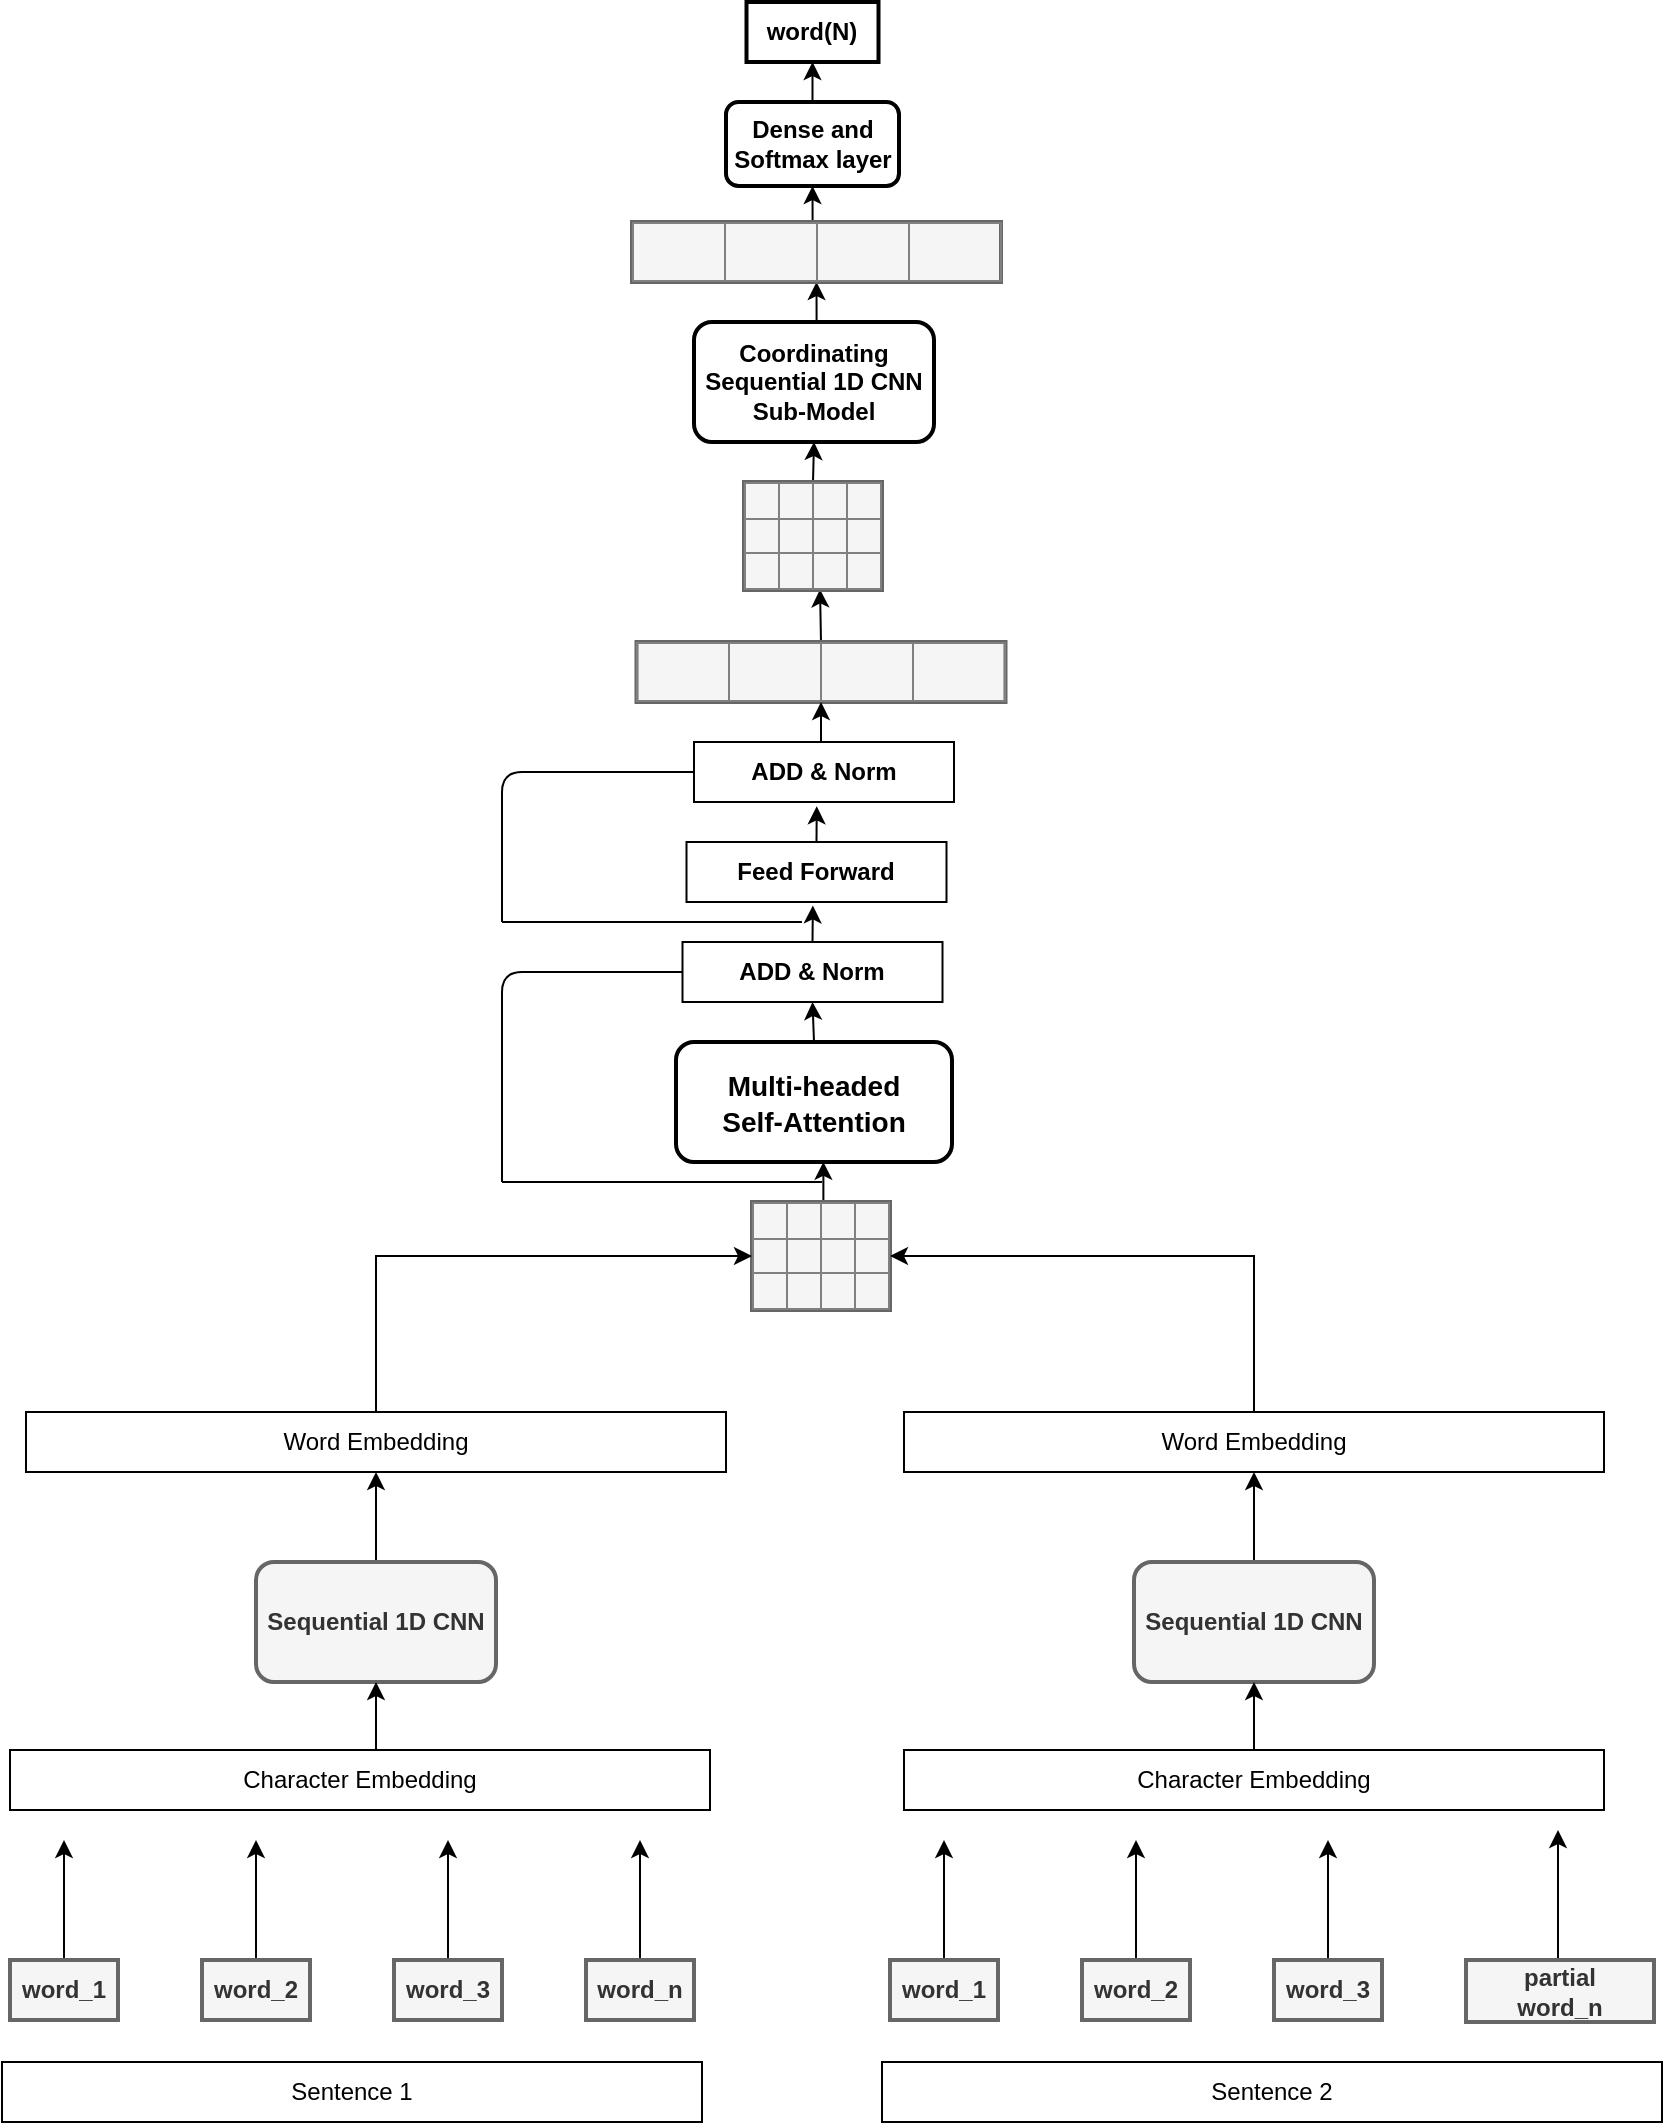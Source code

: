 <mxfile version="14.4.6" type="github"><diagram id="SM_Q5eSjHwdE_SSyR6Np" name="Page-1"><mxGraphModel dx="1422" dy="794" grid="1" gridSize="10" guides="1" tooltips="1" connect="1" arrows="1" fold="1" page="1" pageScale="1" pageWidth="850" pageHeight="1100" math="0" shadow="0"><root><mxCell id="0"/><mxCell id="1" parent="0"/><mxCell id="ckJekL0X3AVqvbJUUeyT-3" style="edgeStyle=orthogonalEdgeStyle;rounded=0;orthogonalLoop=1;jettySize=auto;html=1;" parent="1" source="ckJekL0X3AVqvbJUUeyT-4" edge="1"><mxGeometry relative="1" as="geometry"><mxPoint x="141" y="939" as="targetPoint"/></mxGeometry></mxCell><mxCell id="ckJekL0X3AVqvbJUUeyT-4" value="&lt;b&gt;word_1&lt;/b&gt;" style="rounded=0;whiteSpace=wrap;html=1;strokeWidth=2;fillColor=#f5f5f5;strokeColor=#666666;fontColor=#333333;" parent="1" vertex="1"><mxGeometry x="114" y="999" width="54" height="30" as="geometry"/></mxCell><mxCell id="ckJekL0X3AVqvbJUUeyT-5" style="edgeStyle=orthogonalEdgeStyle;rounded=0;orthogonalLoop=1;jettySize=auto;html=1;" parent="1" source="ckJekL0X3AVqvbJUUeyT-6" edge="1"><mxGeometry relative="1" as="geometry"><mxPoint x="237" y="939" as="targetPoint"/></mxGeometry></mxCell><mxCell id="ckJekL0X3AVqvbJUUeyT-6" value="&lt;b&gt;word_2&lt;/b&gt;" style="rounded=0;whiteSpace=wrap;html=1;strokeWidth=2;fillColor=#f5f5f5;strokeColor=#666666;fontColor=#333333;" parent="1" vertex="1"><mxGeometry x="210" y="999" width="54" height="30" as="geometry"/></mxCell><mxCell id="ckJekL0X3AVqvbJUUeyT-7" style="edgeStyle=orthogonalEdgeStyle;rounded=0;orthogonalLoop=1;jettySize=auto;html=1;entryX=0.5;entryY=1;entryDx=0;entryDy=0;" parent="1" source="ckJekL0X3AVqvbJUUeyT-8" edge="1"><mxGeometry relative="1" as="geometry"><mxPoint x="333" y="939" as="targetPoint"/></mxGeometry></mxCell><mxCell id="ckJekL0X3AVqvbJUUeyT-8" value="&lt;b&gt;word_3&lt;/b&gt;" style="rounded=0;whiteSpace=wrap;html=1;strokeWidth=2;fillColor=#f5f5f5;strokeColor=#666666;fontColor=#333333;" parent="1" vertex="1"><mxGeometry x="306" y="999" width="54" height="30" as="geometry"/></mxCell><mxCell id="ckJekL0X3AVqvbJUUeyT-9" style="edgeStyle=orthogonalEdgeStyle;rounded=0;orthogonalLoop=1;jettySize=auto;html=1;" parent="1" source="ckJekL0X3AVqvbJUUeyT-10" edge="1"><mxGeometry relative="1" as="geometry"><mxPoint x="429.0" y="939" as="targetPoint"/></mxGeometry></mxCell><mxCell id="ckJekL0X3AVqvbJUUeyT-10" value="&lt;b&gt;word_n&lt;/b&gt;" style="rounded=0;whiteSpace=wrap;html=1;strokeWidth=2;fillColor=#f5f5f5;strokeColor=#666666;fontColor=#333333;" parent="1" vertex="1"><mxGeometry x="402" y="999" width="54" height="30" as="geometry"/></mxCell><mxCell id="PcWaQOc1SbcW09bym0dc-36" style="edgeStyle=orthogonalEdgeStyle;rounded=0;orthogonalLoop=1;jettySize=auto;html=1;exitX=0.5;exitY=0;exitDx=0;exitDy=0;entryX=0.5;entryY=1;entryDx=0;entryDy=0;" parent="1" source="ckJekL0X3AVqvbJUUeyT-12" target="PcWaQOc1SbcW09bym0dc-21" edge="1"><mxGeometry relative="1" as="geometry"/></mxCell><mxCell id="ckJekL0X3AVqvbJUUeyT-12" value="&lt;b&gt;Sequential 1D CNN&lt;br&gt;&lt;/b&gt;" style="rounded=1;whiteSpace=wrap;html=1;strokeWidth=2;fillColor=#f5f5f5;strokeColor=#666666;fontColor=#333333;" parent="1" vertex="1"><mxGeometry x="237" y="800" width="120" height="60" as="geometry"/></mxCell><mxCell id="PcWaQOc1SbcW09bym0dc-38" style="edgeStyle=orthogonalEdgeStyle;rounded=0;orthogonalLoop=1;jettySize=auto;html=1;exitX=0.5;exitY=0;exitDx=0;exitDy=0;entryX=0.534;entryY=0.999;entryDx=0;entryDy=0;entryPerimeter=0;" parent="1" source="ckJekL0X3AVqvbJUUeyT-14" target="ckJekL0X3AVqvbJUUeyT-54" edge="1"><mxGeometry relative="1" as="geometry"/></mxCell><mxCell id="ckJekL0X3AVqvbJUUeyT-14" value="&lt;table border=&quot;1&quot; width=&quot;100%&quot; style=&quot;width: 100% ; height: 100% ; border-collapse: collapse&quot;&gt;&lt;tbody&gt;&lt;tr&gt;&lt;td align=&quot;center&quot;&gt;&lt;/td&gt;&lt;td align=&quot;center&quot;&gt;&lt;br&gt;&lt;/td&gt;&lt;td align=&quot;center&quot;&gt;&lt;/td&gt;&lt;td&gt;&lt;br&gt;&lt;/td&gt;&lt;/tr&gt;&lt;tr&gt;&lt;td align=&quot;center&quot;&gt;&lt;br&gt;&lt;/td&gt;&lt;td align=&quot;center&quot;&gt;&lt;/td&gt;&lt;td align=&quot;center&quot;&gt;&lt;/td&gt;&lt;td&gt;&lt;br&gt;&lt;/td&gt;&lt;/tr&gt;&lt;tr&gt;&lt;td align=&quot;center&quot;&gt;&lt;/td&gt;&lt;td align=&quot;center&quot;&gt;&lt;/td&gt;&lt;td align=&quot;center&quot;&gt;&lt;br&gt;&lt;/td&gt;&lt;td&gt;&lt;br&gt;&lt;/td&gt;&lt;/tr&gt;&lt;/tbody&gt;&lt;/table&gt;" style="text;html=1;overflow=fill;strokeWidth=2;verticalAlign=bottom;fillColor=#f5f5f5;strokeColor=#666666;fontColor=#333333;" parent="1" vertex="1"><mxGeometry x="485" y="620" width="69" height="54" as="geometry"/></mxCell><mxCell id="PcWaQOc1SbcW09bym0dc-55" style="edgeStyle=orthogonalEdgeStyle;rounded=0;orthogonalLoop=1;jettySize=auto;html=1;exitX=0.5;exitY=0;exitDx=0;exitDy=0;entryX=0.5;entryY=1;entryDx=0;entryDy=0;" parent="1" source="ckJekL0X3AVqvbJUUeyT-20" target="PcWaQOc1SbcW09bym0dc-48" edge="1"><mxGeometry relative="1" as="geometry"/></mxCell><mxCell id="ckJekL0X3AVqvbJUUeyT-20" value="&lt;b&gt;Coordinating&lt;br&gt;Sequential 1D CNN&lt;br&gt;Sub-Model&lt;/b&gt;" style="rounded=1;whiteSpace=wrap;html=1;strokeWidth=2;" parent="1" vertex="1"><mxGeometry x="456" y="180" width="120" height="60" as="geometry"/></mxCell><mxCell id="ckJekL0X3AVqvbJUUeyT-23" style="edgeStyle=orthogonalEdgeStyle;rounded=0;orthogonalLoop=1;jettySize=auto;html=1;" parent="1" source="ckJekL0X3AVqvbJUUeyT-24" edge="1"><mxGeometry relative="1" as="geometry"><mxPoint x="581" y="939" as="targetPoint"/></mxGeometry></mxCell><mxCell id="ckJekL0X3AVqvbJUUeyT-24" value="&lt;b&gt;word_1&lt;/b&gt;" style="rounded=0;whiteSpace=wrap;html=1;strokeWidth=2;fillColor=#f5f5f5;strokeColor=#666666;fontColor=#333333;" parent="1" vertex="1"><mxGeometry x="554" y="999" width="54" height="30" as="geometry"/></mxCell><mxCell id="ckJekL0X3AVqvbJUUeyT-25" style="edgeStyle=orthogonalEdgeStyle;rounded=0;orthogonalLoop=1;jettySize=auto;html=1;" parent="1" source="ckJekL0X3AVqvbJUUeyT-26" edge="1"><mxGeometry relative="1" as="geometry"><mxPoint x="677" y="939" as="targetPoint"/></mxGeometry></mxCell><mxCell id="ckJekL0X3AVqvbJUUeyT-26" value="&lt;b&gt;word_2&lt;/b&gt;" style="rounded=0;whiteSpace=wrap;html=1;strokeWidth=2;fillColor=#f5f5f5;strokeColor=#666666;fontColor=#333333;" parent="1" vertex="1"><mxGeometry x="650" y="999" width="54" height="30" as="geometry"/></mxCell><mxCell id="ckJekL0X3AVqvbJUUeyT-27" style="edgeStyle=orthogonalEdgeStyle;rounded=0;orthogonalLoop=1;jettySize=auto;html=1;entryX=0.5;entryY=1;entryDx=0;entryDy=0;" parent="1" source="ckJekL0X3AVqvbJUUeyT-28" edge="1"><mxGeometry relative="1" as="geometry"><mxPoint x="773" y="939" as="targetPoint"/></mxGeometry></mxCell><mxCell id="ckJekL0X3AVqvbJUUeyT-28" value="&lt;b&gt;word_3&lt;/b&gt;" style="rounded=0;whiteSpace=wrap;html=1;strokeWidth=2;fillColor=#f5f5f5;strokeColor=#666666;fontColor=#333333;" parent="1" vertex="1"><mxGeometry x="746" y="999" width="54" height="30" as="geometry"/></mxCell><mxCell id="ckJekL0X3AVqvbJUUeyT-29" style="edgeStyle=orthogonalEdgeStyle;rounded=0;orthogonalLoop=1;jettySize=auto;html=1;" parent="1" edge="1"><mxGeometry relative="1" as="geometry"><mxPoint x="888" y="934" as="targetPoint"/><mxPoint x="889" y="999" as="sourcePoint"/><Array as="points"><mxPoint x="888" y="999"/></Array></mxGeometry></mxCell><mxCell id="ckJekL0X3AVqvbJUUeyT-30" value="&lt;b&gt;partial&lt;br&gt;word_n&lt;/b&gt;" style="rounded=0;whiteSpace=wrap;html=1;strokeWidth=2;fillColor=#f5f5f5;strokeColor=#666666;fontColor=#333333;" parent="1" vertex="1"><mxGeometry x="842" y="999" width="94" height="31" as="geometry"/></mxCell><mxCell id="PcWaQOc1SbcW09bym0dc-37" style="edgeStyle=orthogonalEdgeStyle;rounded=0;orthogonalLoop=1;jettySize=auto;html=1;exitX=0.5;exitY=0;exitDx=0;exitDy=0;entryX=0.5;entryY=1;entryDx=0;entryDy=0;" parent="1" source="ckJekL0X3AVqvbJUUeyT-32" target="PcWaQOc1SbcW09bym0dc-23" edge="1"><mxGeometry relative="1" as="geometry"/></mxCell><mxCell id="ckJekL0X3AVqvbJUUeyT-32" value="&lt;b&gt;Sequential 1D CNN&lt;br&gt;&lt;/b&gt;" style="rounded=1;whiteSpace=wrap;html=1;strokeWidth=2;fillColor=#f5f5f5;strokeColor=#666666;fontColor=#333333;" parent="1" vertex="1"><mxGeometry x="676" y="800" width="120" height="60" as="geometry"/></mxCell><mxCell id="PcWaQOc1SbcW09bym0dc-53" style="edgeStyle=orthogonalEdgeStyle;rounded=0;orthogonalLoop=1;jettySize=auto;html=1;exitX=0.5;exitY=0;exitDx=0;exitDy=0;entryX=0.551;entryY=0.994;entryDx=0;entryDy=0;entryPerimeter=0;" parent="1" source="ckJekL0X3AVqvbJUUeyT-48" target="PcWaQOc1SbcW09bym0dc-47" edge="1"><mxGeometry relative="1" as="geometry"><mxPoint x="519.524" y="320" as="targetPoint"/></mxGeometry></mxCell><mxCell id="ckJekL0X3AVqvbJUUeyT-48" value="&lt;table border=&quot;1&quot; width=&quot;100%&quot; style=&quot;width: 100% ; height: 100% ; border-collapse: collapse&quot;&gt;&lt;tbody&gt;&lt;tr&gt;&lt;td align=&quot;center&quot;&gt;&lt;br&gt;&lt;/td&gt;&lt;td align=&quot;center&quot;&gt;&lt;br&gt;&lt;/td&gt;&lt;td align=&quot;center&quot;&gt;&lt;/td&gt;&lt;td&gt;&lt;br&gt;&lt;/td&gt;&lt;/tr&gt;&lt;/tbody&gt;&lt;/table&gt;" style="text;html=1;overflow=fill;strokeWidth=2;fillColor=#f5f5f5;strokeColor=#666666;fontColor=#333333;" parent="1" vertex="1"><mxGeometry x="427.25" y="340" width="184.5" height="30" as="geometry"/></mxCell><mxCell id="PcWaQOc1SbcW09bym0dc-58" style="edgeStyle=orthogonalEdgeStyle;rounded=0;orthogonalLoop=1;jettySize=auto;html=1;exitX=0.5;exitY=0;exitDx=0;exitDy=0;entryX=0.5;entryY=1;entryDx=0;entryDy=0;" parent="1" source="ckJekL0X3AVqvbJUUeyT-50" target="ckJekL0X3AVqvbJUUeyT-52" edge="1"><mxGeometry relative="1" as="geometry"/></mxCell><mxCell id="ckJekL0X3AVqvbJUUeyT-50" value="&lt;b&gt;Dense and&lt;br&gt;Softmax layer&lt;/b&gt;" style="rounded=1;whiteSpace=wrap;html=1;strokeWidth=2;" parent="1" vertex="1"><mxGeometry x="472" y="70" width="86.5" height="42" as="geometry"/></mxCell><mxCell id="ckJekL0X3AVqvbJUUeyT-52" value="&lt;b&gt;word(N)&lt;/b&gt;" style="rounded=0;whiteSpace=wrap;html=1;strokeWidth=2;" parent="1" vertex="1"><mxGeometry x="482.25" y="20" width="66" height="30" as="geometry"/></mxCell><mxCell id="PcWaQOc1SbcW09bym0dc-49" style="edgeStyle=orthogonalEdgeStyle;rounded=0;orthogonalLoop=1;jettySize=auto;html=1;exitX=0.5;exitY=0;exitDx=0;exitDy=0;entryX=0.5;entryY=1;entryDx=0;entryDy=0;" parent="1" source="ckJekL0X3AVqvbJUUeyT-54" target="PcWaQOc1SbcW09bym0dc-43" edge="1"><mxGeometry relative="1" as="geometry"/></mxCell><mxCell id="ckJekL0X3AVqvbJUUeyT-54" value="&lt;b&gt;&lt;font style=&quot;font-size: 14px&quot;&gt;Multi-headed &lt;br&gt;Self-Attention&lt;/font&gt;&lt;/b&gt;" style="rounded=1;whiteSpace=wrap;html=1;strokeWidth=2;fontSize=15;" parent="1" vertex="1"><mxGeometry x="447" y="540" width="138" height="60" as="geometry"/></mxCell><mxCell id="PcWaQOc1SbcW09bym0dc-16" value="Sentence 1" style="rounded=0;whiteSpace=wrap;html=1;" parent="1" vertex="1"><mxGeometry x="110" y="1050" width="350" height="30" as="geometry"/></mxCell><mxCell id="PcWaQOc1SbcW09bym0dc-17" value="Sentence 2" style="rounded=0;whiteSpace=wrap;html=1;" parent="1" vertex="1"><mxGeometry x="550" y="1050" width="390" height="30" as="geometry"/></mxCell><mxCell id="PcWaQOc1SbcW09bym0dc-22" style="edgeStyle=orthogonalEdgeStyle;rounded=0;orthogonalLoop=1;jettySize=auto;html=1;exitX=0.5;exitY=0;exitDx=0;exitDy=0;entryX=0.5;entryY=1;entryDx=0;entryDy=0;" parent="1" source="PcWaQOc1SbcW09bym0dc-18" target="ckJekL0X3AVqvbJUUeyT-12" edge="1"><mxGeometry relative="1" as="geometry"/></mxCell><mxCell id="PcWaQOc1SbcW09bym0dc-18" value="Character Embedding" style="rounded=0;whiteSpace=wrap;html=1;" parent="1" vertex="1"><mxGeometry x="114" y="894" width="350" height="30" as="geometry"/></mxCell><mxCell id="PcWaQOc1SbcW09bym0dc-42" style="edgeStyle=orthogonalEdgeStyle;rounded=0;orthogonalLoop=1;jettySize=auto;html=1;exitX=0.5;exitY=0;exitDx=0;exitDy=0;entryX=0.5;entryY=1;entryDx=0;entryDy=0;" parent="1" source="PcWaQOc1SbcW09bym0dc-19" target="ckJekL0X3AVqvbJUUeyT-32" edge="1"><mxGeometry relative="1" as="geometry"/></mxCell><mxCell id="PcWaQOc1SbcW09bym0dc-19" value="Character Embedding" style="rounded=0;whiteSpace=wrap;html=1;" parent="1" vertex="1"><mxGeometry x="561" y="894" width="350" height="30" as="geometry"/></mxCell><mxCell id="PcWaQOc1SbcW09bym0dc-25" style="edgeStyle=orthogonalEdgeStyle;rounded=0;orthogonalLoop=1;jettySize=auto;html=1;exitX=0.5;exitY=0;exitDx=0;exitDy=0;entryX=0;entryY=0.5;entryDx=0;entryDy=0;" parent="1" source="PcWaQOc1SbcW09bym0dc-21" target="ckJekL0X3AVqvbJUUeyT-14" edge="1"><mxGeometry relative="1" as="geometry"/></mxCell><mxCell id="PcWaQOc1SbcW09bym0dc-21" value="Word Embedding" style="rounded=0;whiteSpace=wrap;html=1;" parent="1" vertex="1"><mxGeometry x="122" y="725" width="350" height="30" as="geometry"/></mxCell><mxCell id="PcWaQOc1SbcW09bym0dc-26" style="edgeStyle=orthogonalEdgeStyle;rounded=0;orthogonalLoop=1;jettySize=auto;html=1;exitX=0.5;exitY=0;exitDx=0;exitDy=0;entryX=1;entryY=0.5;entryDx=0;entryDy=0;" parent="1" source="PcWaQOc1SbcW09bym0dc-23" target="ckJekL0X3AVqvbJUUeyT-14" edge="1"><mxGeometry relative="1" as="geometry"/></mxCell><mxCell id="PcWaQOc1SbcW09bym0dc-23" value="Word Embedding" style="rounded=0;whiteSpace=wrap;html=1;" parent="1" vertex="1"><mxGeometry x="561" y="725" width="350" height="30" as="geometry"/></mxCell><mxCell id="PcWaQOc1SbcW09bym0dc-75" style="edgeStyle=orthogonalEdgeStyle;rounded=0;orthogonalLoop=1;jettySize=auto;html=1;exitX=0.5;exitY=0;exitDx=0;exitDy=0;entryX=0.486;entryY=1.058;entryDx=0;entryDy=0;entryPerimeter=0;" parent="1" source="PcWaQOc1SbcW09bym0dc-43" target="PcWaQOc1SbcW09bym0dc-44" edge="1"><mxGeometry relative="1" as="geometry"/></mxCell><mxCell id="PcWaQOc1SbcW09bym0dc-43" value="&lt;b&gt;ADD &amp;amp; Norm&lt;/b&gt;" style="rounded=0;whiteSpace=wrap;html=1;" parent="1" vertex="1"><mxGeometry x="450.25" y="490" width="130" height="30" as="geometry"/></mxCell><mxCell id="PcWaQOc1SbcW09bym0dc-51" style="edgeStyle=orthogonalEdgeStyle;rounded=0;orthogonalLoop=1;jettySize=auto;html=1;exitX=0.5;exitY=0;exitDx=0;exitDy=0;entryX=0.472;entryY=1.072;entryDx=0;entryDy=0;entryPerimeter=0;" parent="1" source="PcWaQOc1SbcW09bym0dc-44" target="PcWaQOc1SbcW09bym0dc-45" edge="1"><mxGeometry relative="1" as="geometry"/></mxCell><mxCell id="PcWaQOc1SbcW09bym0dc-44" value="&lt;b&gt;Feed Forward&lt;/b&gt;" style="rounded=0;whiteSpace=wrap;html=1;" parent="1" vertex="1"><mxGeometry x="452.25" y="440" width="130" height="30" as="geometry"/></mxCell><mxCell id="PcWaQOc1SbcW09bym0dc-52" style="edgeStyle=orthogonalEdgeStyle;rounded=0;orthogonalLoop=1;jettySize=auto;html=1;exitX=0.5;exitY=0;exitDx=0;exitDy=0;entryX=0.5;entryY=1;entryDx=0;entryDy=0;" parent="1" source="PcWaQOc1SbcW09bym0dc-45" target="ckJekL0X3AVqvbJUUeyT-48" edge="1"><mxGeometry relative="1" as="geometry"/></mxCell><mxCell id="PcWaQOc1SbcW09bym0dc-45" value="&lt;b&gt;ADD &amp;amp; Norm&lt;/b&gt;" style="rounded=0;whiteSpace=wrap;html=1;" parent="1" vertex="1"><mxGeometry x="456" y="390" width="130" height="30" as="geometry"/></mxCell><mxCell id="PcWaQOc1SbcW09bym0dc-54" style="edgeStyle=orthogonalEdgeStyle;rounded=0;orthogonalLoop=1;jettySize=auto;html=1;exitX=0.5;exitY=0;exitDx=0;exitDy=0;entryX=0.5;entryY=1;entryDx=0;entryDy=0;" parent="1" source="PcWaQOc1SbcW09bym0dc-47" target="ckJekL0X3AVqvbJUUeyT-20" edge="1"><mxGeometry relative="1" as="geometry"/></mxCell><mxCell id="PcWaQOc1SbcW09bym0dc-47" value="&lt;table border=&quot;1&quot; width=&quot;100%&quot; style=&quot;width: 100% ; height: 100% ; border-collapse: collapse&quot;&gt;&lt;tbody&gt;&lt;tr&gt;&lt;td align=&quot;center&quot;&gt;&lt;/td&gt;&lt;td align=&quot;center&quot;&gt;&lt;br&gt;&lt;/td&gt;&lt;td align=&quot;center&quot;&gt;&lt;/td&gt;&lt;td&gt;&lt;br&gt;&lt;/td&gt;&lt;/tr&gt;&lt;tr&gt;&lt;td align=&quot;center&quot;&gt;&lt;br&gt;&lt;/td&gt;&lt;td align=&quot;center&quot;&gt;&lt;/td&gt;&lt;td align=&quot;center&quot;&gt;&lt;/td&gt;&lt;td&gt;&lt;br&gt;&lt;/td&gt;&lt;/tr&gt;&lt;tr&gt;&lt;td align=&quot;center&quot;&gt;&lt;/td&gt;&lt;td align=&quot;center&quot;&gt;&lt;/td&gt;&lt;td align=&quot;center&quot;&gt;&lt;br&gt;&lt;/td&gt;&lt;td&gt;&lt;br&gt;&lt;/td&gt;&lt;/tr&gt;&lt;/tbody&gt;&lt;/table&gt;" style="text;html=1;overflow=fill;strokeWidth=2;verticalAlign=bottom;fillColor=#f5f5f5;strokeColor=#666666;fontColor=#333333;" parent="1" vertex="1"><mxGeometry x="481" y="260" width="69" height="54" as="geometry"/></mxCell><mxCell id="PcWaQOc1SbcW09bym0dc-57" style="edgeStyle=orthogonalEdgeStyle;rounded=0;orthogonalLoop=1;jettySize=auto;html=1;exitX=0.5;exitY=0;exitDx=0;exitDy=0;entryX=0.5;entryY=1;entryDx=0;entryDy=0;" parent="1" source="PcWaQOc1SbcW09bym0dc-48" target="ckJekL0X3AVqvbJUUeyT-50" edge="1"><mxGeometry relative="1" as="geometry"/></mxCell><mxCell id="PcWaQOc1SbcW09bym0dc-48" value="&lt;table border=&quot;1&quot; width=&quot;100%&quot; style=&quot;width: 100% ; height: 100% ; border-collapse: collapse&quot;&gt;&lt;tbody&gt;&lt;tr&gt;&lt;td align=&quot;center&quot;&gt;&lt;br&gt;&lt;/td&gt;&lt;td align=&quot;center&quot;&gt;&lt;br&gt;&lt;/td&gt;&lt;td align=&quot;center&quot;&gt;&lt;/td&gt;&lt;td&gt;&lt;br&gt;&lt;/td&gt;&lt;/tr&gt;&lt;/tbody&gt;&lt;/table&gt;" style="text;html=1;overflow=fill;strokeWidth=2;fillColor=#f5f5f5;strokeColor=#666666;fontColor=#333333;" parent="1" vertex="1"><mxGeometry x="425" y="130" width="184.5" height="30" as="geometry"/></mxCell><mxCell id="PcWaQOc1SbcW09bym0dc-60" value="" style="endArrow=none;html=1;entryX=0;entryY=0.5;entryDx=0;entryDy=0;" parent="1" target="PcWaQOc1SbcW09bym0dc-45" edge="1"><mxGeometry width="50" height="50" relative="1" as="geometry"><mxPoint x="360" y="480" as="sourcePoint"/><mxPoint x="447" y="404.71" as="targetPoint"/><Array as="points"><mxPoint x="360" y="405"/></Array></mxGeometry></mxCell><mxCell id="PcWaQOc1SbcW09bym0dc-67" value="" style="endArrow=none;html=1;" parent="1" edge="1"><mxGeometry width="50" height="50" relative="1" as="geometry"><mxPoint x="360" y="610" as="sourcePoint"/><mxPoint x="520" y="610" as="targetPoint"/></mxGeometry></mxCell><mxCell id="PcWaQOc1SbcW09bym0dc-74" value="" style="endArrow=none;html=1;entryX=0;entryY=0.5;entryDx=0;entryDy=0;" parent="1" target="PcWaQOc1SbcW09bym0dc-43" edge="1"><mxGeometry width="50" height="50" relative="1" as="geometry"><mxPoint x="360" y="610" as="sourcePoint"/><mxPoint x="407" y="500" as="targetPoint"/><Array as="points"><mxPoint x="360" y="505"/></Array></mxGeometry></mxCell><mxCell id="PcWaQOc1SbcW09bym0dc-76" value="" style="endArrow=none;html=1;" parent="1" edge="1"><mxGeometry width="50" height="50" relative="1" as="geometry"><mxPoint x="360" y="480" as="sourcePoint"/><mxPoint x="510" y="480" as="targetPoint"/></mxGeometry></mxCell></root></mxGraphModel></diagram></mxfile>